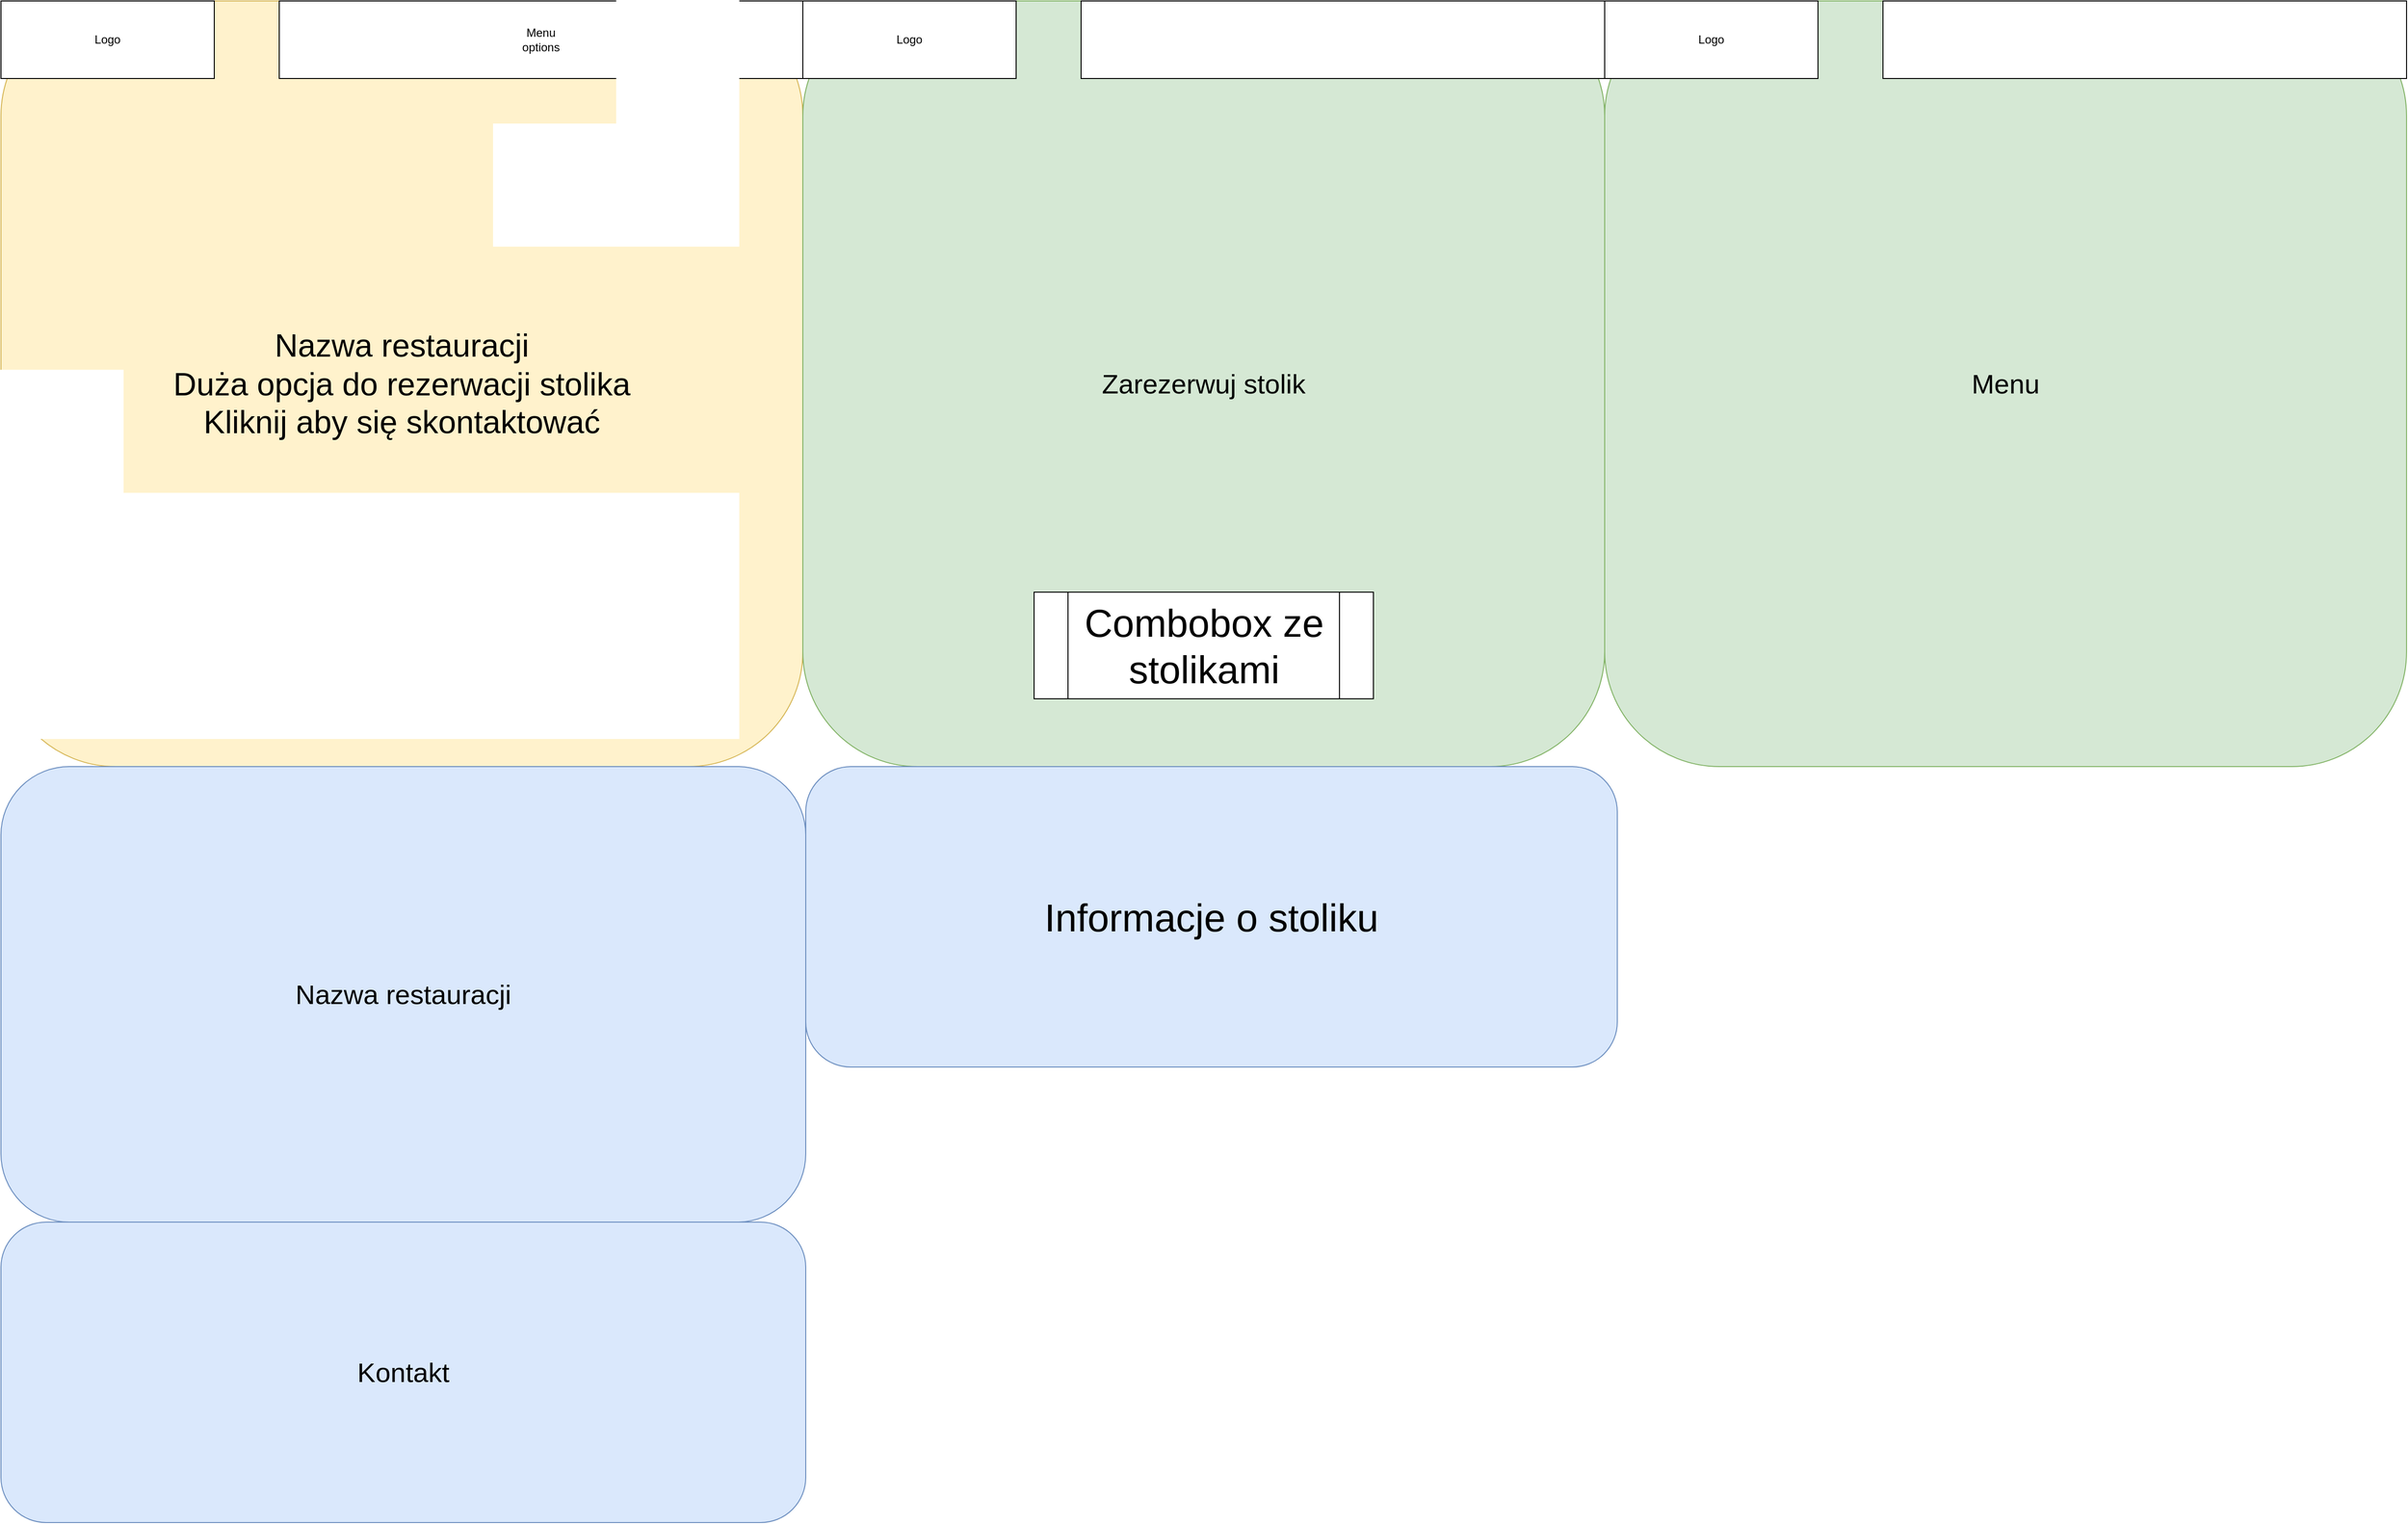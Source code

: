 <mxfile version="15.6.5" type="device"><diagram id="x1AGgS7HPpH7f3UT7SH-" name="Page-1"><mxGraphModel dx="2589" dy="1643" grid="1" gridSize="10" guides="1" tooltips="1" connect="1" arrows="1" fold="1" page="1" pageScale="1" pageWidth="827" pageHeight="1169" math="0" shadow="0"><root><mxCell id="0"/><mxCell id="1" parent="0"/><mxCell id="nPGjjUlNtCi8Hh5Eijmw-22" value="&lt;div style=&quot;font-size: 33px&quot;&gt;&lt;font style=&quot;font-size: 33px&quot;&gt;Nazwa restauracji&lt;/font&gt;&lt;/div&gt;&lt;div style=&quot;font-size: 33px&quot;&gt;&lt;font style=&quot;font-size: 33px&quot;&gt;Duża opcja do rezerwacji stolika&lt;/font&gt;&lt;/div&gt;&lt;div style=&quot;font-size: 33px&quot;&gt;&lt;font style=&quot;font-size: 33px&quot;&gt;Kliknij aby się skontaktować&lt;br&gt;&lt;/font&gt;&lt;/div&gt;" style="rounded=1;whiteSpace=wrap;html=1;strokeColor=#d6b656;fillColor=#fff2cc;fontColor=default;" vertex="1" parent="1"><mxGeometry width="827" height="790" as="geometry"/></mxCell><mxCell id="nPGjjUlNtCi8Hh5Eijmw-9" value="&lt;font style=&quot;font-size: 28px&quot;&gt;Nazwa restauracji&lt;/font&gt;" style="rounded=1;whiteSpace=wrap;html=1;strokeColor=#6c8ebf;fillColor=#dae8fc;fontColor=default;" vertex="1" parent="1"><mxGeometry y="790" width="830" height="470" as="geometry"/></mxCell><mxCell id="nPGjjUlNtCi8Hh5Eijmw-1" value="" style="rounded=0;whiteSpace=wrap;html=1;fillColor=default;strokeColor=default;fontColor=default;" vertex="1" parent="1"><mxGeometry width="220" height="80" as="geometry"/></mxCell><mxCell id="nPGjjUlNtCi8Hh5Eijmw-2" value="Logo" style="text;html=1;strokeColor=none;fillColor=none;align=center;verticalAlign=middle;whiteSpace=wrap;rounded=0;fontColor=default;" vertex="1" parent="1"><mxGeometry x="80" y="25" width="60" height="30" as="geometry"/></mxCell><mxCell id="nPGjjUlNtCi8Hh5Eijmw-3" value="" style="rounded=0;whiteSpace=wrap;html=1;fontColor=default;strokeColor=default;fillColor=default;" vertex="1" parent="1"><mxGeometry x="287" width="540" height="80" as="geometry"/></mxCell><mxCell id="nPGjjUlNtCi8Hh5Eijmw-4" value="Menu options" style="text;html=1;strokeColor=none;fillColor=none;align=center;verticalAlign=middle;whiteSpace=wrap;rounded=0;fontColor=default;" vertex="1" parent="1"><mxGeometry x="527" y="25" width="60" height="30" as="geometry"/></mxCell><mxCell id="nPGjjUlNtCi8Hh5Eijmw-12" value="&lt;font style=&quot;font-size: 28px&quot;&gt;Kontakt&lt;/font&gt;" style="rounded=1;whiteSpace=wrap;html=1;strokeColor=#6c8ebf;fillColor=#dae8fc;fontColor=default;" vertex="1" parent="1"><mxGeometry y="1260" width="830" height="310" as="geometry"/></mxCell><mxCell id="nPGjjUlNtCi8Hh5Eijmw-14" value="&lt;font style=&quot;font-size: 28px&quot;&gt;Zarezerwuj stolik&lt;/font&gt;" style="rounded=1;whiteSpace=wrap;html=1;fontSize=19;strokeColor=#82b366;fillColor=#d5e8d4;fontColor=default;" vertex="1" parent="1"><mxGeometry x="827" width="827" height="790" as="geometry"/></mxCell><mxCell id="nPGjjUlNtCi8Hh5Eijmw-16" value="&lt;font style=&quot;font-size: 28px&quot;&gt;Menu&lt;/font&gt;" style="rounded=1;whiteSpace=wrap;html=1;fontSize=19;strokeColor=#82b366;fillColor=#d5e8d4;fontColor=default;" vertex="1" parent="1"><mxGeometry x="1654" width="827" height="790" as="geometry"/></mxCell><mxCell id="nPGjjUlNtCi8Hh5Eijmw-19" value="" style="rounded=0;whiteSpace=wrap;html=1;fillColor=default;strokeColor=default;fontColor=default;" vertex="1" parent="1"><mxGeometry x="827" width="220" height="80" as="geometry"/></mxCell><mxCell id="nPGjjUlNtCi8Hh5Eijmw-20" value="Logo" style="text;html=1;strokeColor=none;fillColor=none;align=center;verticalAlign=middle;whiteSpace=wrap;rounded=0;fontColor=default;" vertex="1" parent="1"><mxGeometry x="907" y="25" width="60" height="30" as="geometry"/></mxCell><mxCell id="nPGjjUlNtCi8Hh5Eijmw-21" value="Menu options" style="text;html=1;strokeColor=none;fillColor=none;align=center;verticalAlign=middle;whiteSpace=wrap;rounded=0;fontColor=default;" vertex="1" parent="1"><mxGeometry x="1354" y="25" width="60" height="30" as="geometry"/></mxCell><mxCell id="nPGjjUlNtCi8Hh5Eijmw-23" value="" style="rounded=0;whiteSpace=wrap;html=1;fillColor=default;strokeColor=default;fontColor=default;" vertex="1" parent="1"><mxGeometry x="1654" width="220" height="80" as="geometry"/></mxCell><mxCell id="nPGjjUlNtCi8Hh5Eijmw-24" value="Logo" style="text;html=1;strokeColor=none;fillColor=none;align=center;verticalAlign=middle;whiteSpace=wrap;rounded=0;fontColor=default;" vertex="1" parent="1"><mxGeometry x="1734" y="25" width="60" height="30" as="geometry"/></mxCell><mxCell id="nPGjjUlNtCi8Hh5Eijmw-26" value="" style="rounded=0;whiteSpace=wrap;html=1;fontColor=default;strokeColor=default;fillColor=default;" vertex="1" parent="1"><mxGeometry x="1114" width="540" height="80" as="geometry"/></mxCell><mxCell id="nPGjjUlNtCi8Hh5Eijmw-25" value="Menu options" style="text;html=1;strokeColor=none;fillColor=none;align=center;verticalAlign=middle;whiteSpace=wrap;rounded=0;fontColor=default;" vertex="1" parent="1"><mxGeometry x="2181" y="25" width="60" height="30" as="geometry"/></mxCell><mxCell id="nPGjjUlNtCi8Hh5Eijmw-27" value="" style="rounded=0;whiteSpace=wrap;html=1;fontColor=default;strokeColor=default;fillColor=default;" vertex="1" parent="1"><mxGeometry x="1941" width="540" height="80" as="geometry"/></mxCell><mxCell id="nPGjjUlNtCi8Hh5Eijmw-28" value="&lt;font style=&quot;font-size: 40px&quot;&gt;Informacje o stoliku&lt;br&gt;&lt;/font&gt;" style="rounded=1;whiteSpace=wrap;html=1;strokeColor=#6c8ebf;fillColor=#dae8fc;fontColor=default;" vertex="1" parent="1"><mxGeometry x="830" y="790" width="837" height="310" as="geometry"/></mxCell><mxCell id="nPGjjUlNtCi8Hh5Eijmw-33" value="Combobox ze stolikami" style="shape=process;whiteSpace=wrap;html=1;backgroundOutline=1;fontSize=40;fontColor=default;strokeColor=default;fillColor=default;" vertex="1" parent="1"><mxGeometry x="1065.5" y="610" width="350" height="110" as="geometry"/></mxCell></root></mxGraphModel></diagram></mxfile>